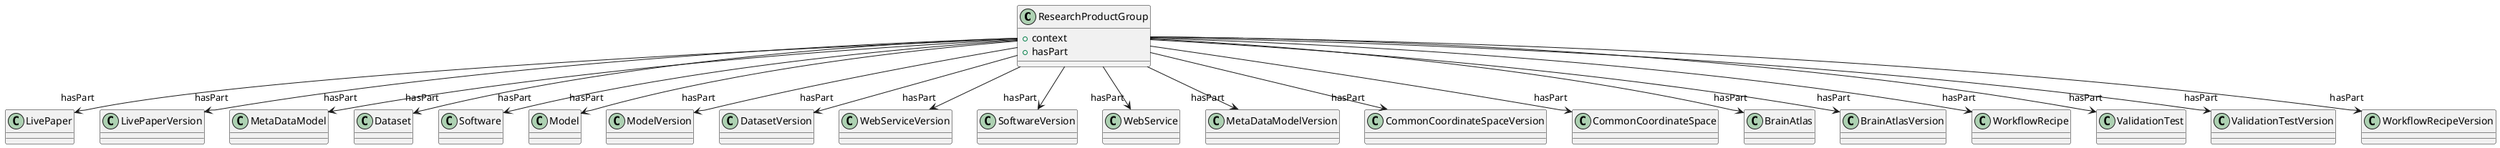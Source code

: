 @startuml
class ResearchProductGroup {
+context
+hasPart

}
ResearchProductGroup -d-> "hasPart" LivePaper
ResearchProductGroup -d-> "hasPart" LivePaperVersion
ResearchProductGroup -d-> "hasPart" MetaDataModel
ResearchProductGroup -d-> "hasPart" Dataset
ResearchProductGroup -d-> "hasPart" Software
ResearchProductGroup -d-> "hasPart" Model
ResearchProductGroup -d-> "hasPart" ModelVersion
ResearchProductGroup -d-> "hasPart" DatasetVersion
ResearchProductGroup -d-> "hasPart" WebServiceVersion
ResearchProductGroup -d-> "hasPart" SoftwareVersion
ResearchProductGroup -d-> "hasPart" WebService
ResearchProductGroup -d-> "hasPart" MetaDataModelVersion
ResearchProductGroup -d-> "hasPart" CommonCoordinateSpaceVersion
ResearchProductGroup -d-> "hasPart" CommonCoordinateSpace
ResearchProductGroup -d-> "hasPart" BrainAtlas
ResearchProductGroup -d-> "hasPart" BrainAtlasVersion
ResearchProductGroup -d-> "hasPart" WorkflowRecipe
ResearchProductGroup -d-> "hasPart" ValidationTest
ResearchProductGroup -d-> "hasPart" ValidationTestVersion
ResearchProductGroup -d-> "hasPart" WorkflowRecipeVersion

@enduml